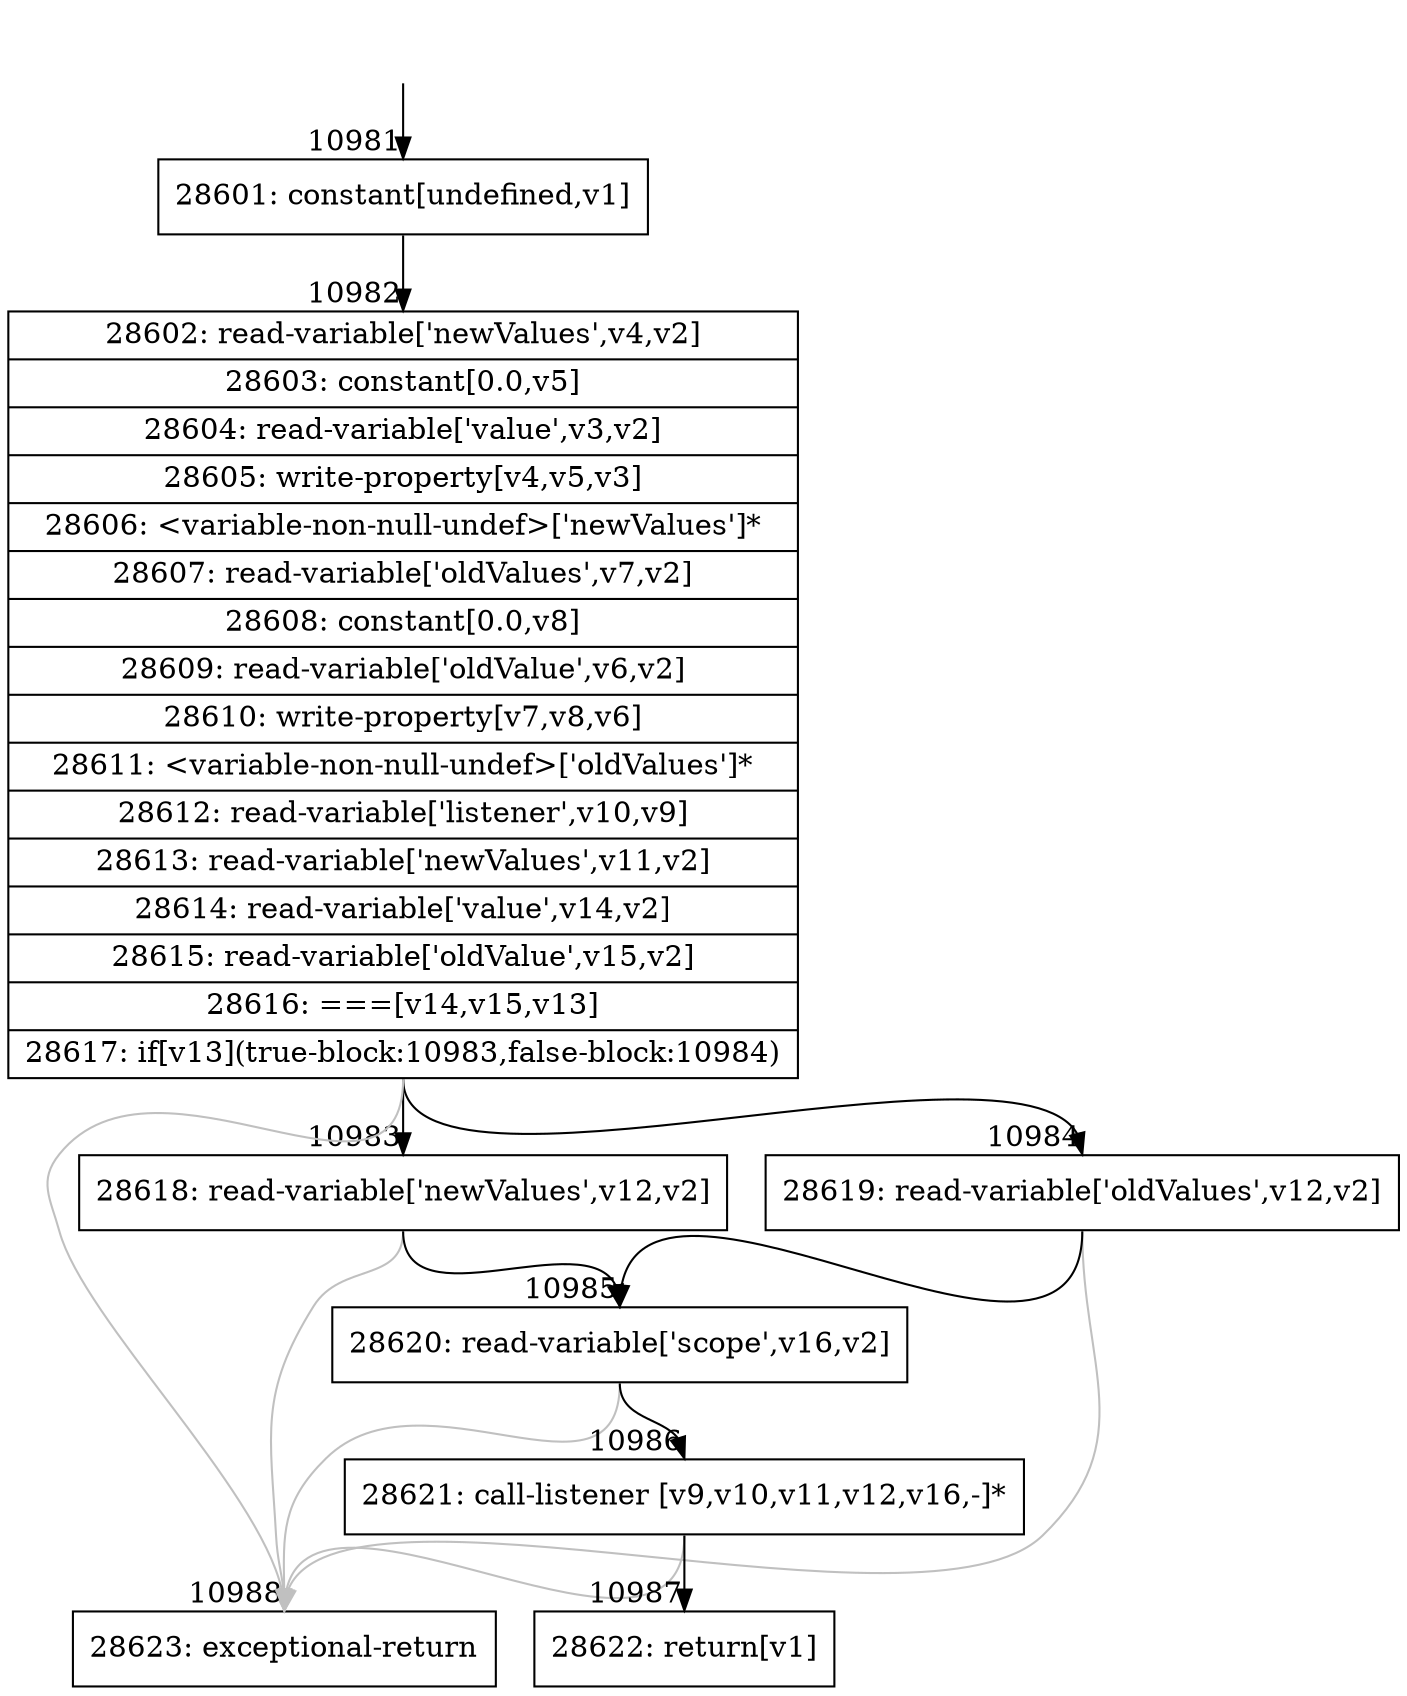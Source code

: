 digraph {
rankdir="TD"
BB_entry855[shape=none,label=""];
BB_entry855 -> BB10981 [tailport=s, headport=n, headlabel="    10981"]
BB10981 [shape=record label="{28601: constant[undefined,v1]}" ] 
BB10981 -> BB10982 [tailport=s, headport=n, headlabel="      10982"]
BB10982 [shape=record label="{28602: read-variable['newValues',v4,v2]|28603: constant[0.0,v5]|28604: read-variable['value',v3,v2]|28605: write-property[v4,v5,v3]|28606: \<variable-non-null-undef\>['newValues']*|28607: read-variable['oldValues',v7,v2]|28608: constant[0.0,v8]|28609: read-variable['oldValue',v6,v2]|28610: write-property[v7,v8,v6]|28611: \<variable-non-null-undef\>['oldValues']*|28612: read-variable['listener',v10,v9]|28613: read-variable['newValues',v11,v2]|28614: read-variable['value',v14,v2]|28615: read-variable['oldValue',v15,v2]|28616: ===[v14,v15,v13]|28617: if[v13](true-block:10983,false-block:10984)}" ] 
BB10982 -> BB10983 [tailport=s, headport=n, headlabel="      10983"]
BB10982 -> BB10984 [tailport=s, headport=n, headlabel="      10984"]
BB10982 -> BB10988 [tailport=s, headport=n, color=gray, headlabel="      10988"]
BB10983 [shape=record label="{28618: read-variable['newValues',v12,v2]}" ] 
BB10983 -> BB10985 [tailport=s, headport=n, headlabel="      10985"]
BB10983 -> BB10988 [tailport=s, headport=n, color=gray]
BB10984 [shape=record label="{28619: read-variable['oldValues',v12,v2]}" ] 
BB10984 -> BB10985 [tailport=s, headport=n]
BB10984 -> BB10988 [tailport=s, headport=n, color=gray]
BB10985 [shape=record label="{28620: read-variable['scope',v16,v2]}" ] 
BB10985 -> BB10986 [tailport=s, headport=n, headlabel="      10986"]
BB10985 -> BB10988 [tailport=s, headport=n, color=gray]
BB10986 [shape=record label="{28621: call-listener [v9,v10,v11,v12,v16,-]*}" ] 
BB10986 -> BB10987 [tailport=s, headport=n, headlabel="      10987"]
BB10986 -> BB10988 [tailport=s, headport=n, color=gray]
BB10987 [shape=record label="{28622: return[v1]}" ] 
BB10988 [shape=record label="{28623: exceptional-return}" ] 
//#$~ 15357
}

